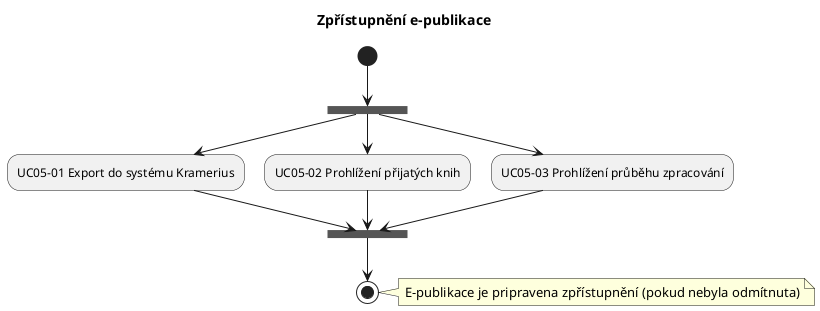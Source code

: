 @startuml
title Zpřístupnění e-publikace

(*) --> === ZPR ===
=== ZPR === --> "UC05-01 Export do systému Kramerius"
=== ZPR === --> "UC05-02 Prohlížení přijatých knih"
=== ZPR === --> "UC05-03 Prohlížení průběhu zpracování"
"UC05-01 Export do systému Kramerius" --> === ZPR_E ===
"UC05-02 Prohlížení přijatých knih" --> === ZPR_E ===
"UC05-03 Prohlížení průběhu zpracování" --> === ZPR_E ===
=== ZPR_E === --> (*)
note right
     E-publikace je pripravena zpřístupnění (pokud nebyla odmítnuta)
end note
@enduml
